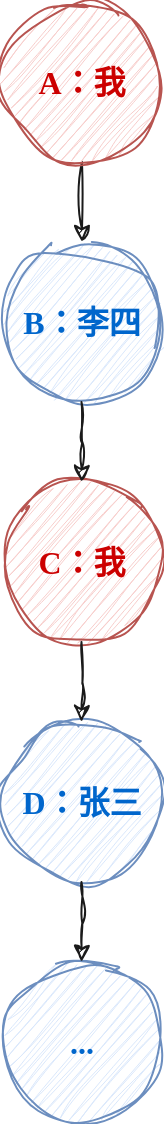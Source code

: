 <mxfile version="24.7.17">
  <diagram name="第 1 页" id="flei85SfKq-1xsbpoYld">
    <mxGraphModel dx="1302" dy="682" grid="0" gridSize="10" guides="1" tooltips="1" connect="1" arrows="1" fold="1" page="1" pageScale="1" pageWidth="827" pageHeight="1169" math="0" shadow="0">
      <root>
        <mxCell id="0" />
        <mxCell id="1" parent="0" />
        <mxCell id="xIEAOk9AQyB0dI7Puxch-1" value="..." style="ellipse;whiteSpace=wrap;html=1;aspect=fixed;labelBackgroundColor=none;fillColor=#dae8fc;strokeColor=#6c8ebf;sketch=1;curveFitting=1;jiggle=2;fontFamily=Times New Roman;fontStyle=1;fontSize=16;fontColor=#0066CC;" vertex="1" parent="1">
          <mxGeometry x="360" y="1040" width="80" height="80" as="geometry" />
        </mxCell>
        <mxCell id="xIEAOk9AQyB0dI7Puxch-2" value="D：张三" style="ellipse;whiteSpace=wrap;html=1;aspect=fixed;labelBackgroundColor=none;fillColor=#dae8fc;strokeColor=#6c8ebf;sketch=1;curveFitting=1;jiggle=2;fontFamily=Times New Roman;fontStyle=1;fontSize=16;fontColor=#0066CC;" vertex="1" parent="1">
          <mxGeometry x="360" y="920" width="80" height="80" as="geometry" />
        </mxCell>
        <mxCell id="xIEAOk9AQyB0dI7Puxch-3" value="C：我" style="ellipse;whiteSpace=wrap;html=1;aspect=fixed;labelBackgroundColor=none;fillColor=#f8cecc;strokeColor=#b85450;sketch=1;curveFitting=1;jiggle=2;fontFamily=Times New Roman;fontStyle=1;fontSize=16;fontColor=#CC0000;" vertex="1" parent="1">
          <mxGeometry x="360" y="800" width="80" height="80" as="geometry" />
        </mxCell>
        <mxCell id="xIEAOk9AQyB0dI7Puxch-4" value="B：李四" style="ellipse;whiteSpace=wrap;html=1;aspect=fixed;labelBackgroundColor=none;fillColor=#dae8fc;strokeColor=#6c8ebf;sketch=1;curveFitting=1;jiggle=2;fontFamily=Times New Roman;fontStyle=1;fontSize=16;fontColor=#0066CC;" vertex="1" parent="1">
          <mxGeometry x="360" y="680" width="80" height="80" as="geometry" />
        </mxCell>
        <mxCell id="xIEAOk9AQyB0dI7Puxch-6" style="edgeStyle=orthogonalEdgeStyle;rounded=0;sketch=1;hachureGap=4;jiggle=2;curveFitting=1;orthogonalLoop=1;jettySize=auto;html=1;exitX=0.5;exitY=1;exitDx=0;exitDy=0;fontFamily=Architects Daughter;fontSource=https%3A%2F%2Ffonts.googleapis.com%2Fcss%3Ffamily%3DArchitects%2BDaughter;strokeColor=#1A1A1A;fontColor=#000000;" edge="1" parent="1" source="xIEAOk9AQyB0dI7Puxch-5" target="xIEAOk9AQyB0dI7Puxch-4">
          <mxGeometry relative="1" as="geometry" />
        </mxCell>
        <mxCell id="xIEAOk9AQyB0dI7Puxch-5" value="A：我" style="ellipse;whiteSpace=wrap;html=1;aspect=fixed;labelBackgroundColor=none;fillColor=#f8cecc;strokeColor=#b85450;sketch=1;curveFitting=1;jiggle=2;fontFamily=Times New Roman;fontStyle=1;fontSize=16;fontColor=#CC0000;" vertex="1" parent="1">
          <mxGeometry x="360" y="560" width="80" height="80" as="geometry" />
        </mxCell>
        <mxCell id="xIEAOk9AQyB0dI7Puxch-11" style="edgeStyle=orthogonalEdgeStyle;rounded=0;sketch=1;hachureGap=4;jiggle=2;curveFitting=1;orthogonalLoop=1;jettySize=auto;html=1;exitX=0.5;exitY=1;exitDx=0;exitDy=0;fontFamily=Architects Daughter;fontSource=https%3A%2F%2Ffonts.googleapis.com%2Fcss%3Ffamily%3DArchitects%2BDaughter;strokeColor=#1A1A1A;" edge="1" parent="1">
          <mxGeometry relative="1" as="geometry">
            <mxPoint x="399.74" y="760" as="sourcePoint" />
            <mxPoint x="399.74" y="800" as="targetPoint" />
          </mxGeometry>
        </mxCell>
        <mxCell id="xIEAOk9AQyB0dI7Puxch-12" style="edgeStyle=orthogonalEdgeStyle;rounded=0;sketch=1;hachureGap=4;jiggle=2;curveFitting=1;orthogonalLoop=1;jettySize=auto;html=1;exitX=0.5;exitY=1;exitDx=0;exitDy=0;fontFamily=Architects Daughter;fontSource=https%3A%2F%2Ffonts.googleapis.com%2Fcss%3Ffamily%3DArchitects%2BDaughter;strokeColor=#1A1A1A;" edge="1" parent="1">
          <mxGeometry relative="1" as="geometry">
            <mxPoint x="399.74" y="880" as="sourcePoint" />
            <mxPoint x="399.74" y="920" as="targetPoint" />
          </mxGeometry>
        </mxCell>
        <mxCell id="xIEAOk9AQyB0dI7Puxch-13" style="edgeStyle=orthogonalEdgeStyle;rounded=0;sketch=1;hachureGap=4;jiggle=2;curveFitting=1;orthogonalLoop=1;jettySize=auto;html=1;exitX=0.5;exitY=1;exitDx=0;exitDy=0;fontFamily=Architects Daughter;fontSource=https%3A%2F%2Ffonts.googleapis.com%2Fcss%3Ffamily%3DArchitects%2BDaughter;strokeColor=#1A1A1A;" edge="1" parent="1">
          <mxGeometry relative="1" as="geometry">
            <mxPoint x="399.74" y="1000" as="sourcePoint" />
            <mxPoint x="399.74" y="1040" as="targetPoint" />
          </mxGeometry>
        </mxCell>
      </root>
    </mxGraphModel>
  </diagram>
</mxfile>
